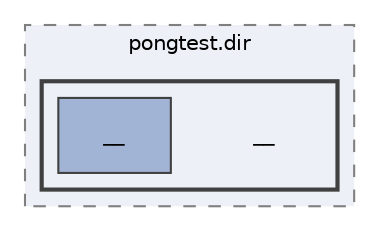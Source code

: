 digraph "/home/francisco/Projects/gameEngines/Pong/build/tests/pong/CMakeFiles/pongtest.dir/__"
{
 // LATEX_PDF_SIZE
  edge [fontname="Helvetica",fontsize="10",labelfontname="Helvetica",labelfontsize="10"];
  node [fontname="Helvetica",fontsize="10",shape=record];
  compound=true
  subgraph clusterdir_ece1da314d5ed098b6ebe9b965b2b0ec {
    graph [ bgcolor="#edf0f7", pencolor="grey50", style="filled,dashed,", label="pongtest.dir", fontname="Helvetica", fontsize="10", URL="dir_ece1da314d5ed098b6ebe9b965b2b0ec.html"]
  subgraph clusterdir_5e14c3dcb09ced93fb6eb2322474f1ae {
    graph [ bgcolor="#edf0f7", pencolor="grey25", style="filled,bold,", label="", fontname="Helvetica", fontsize="10", URL="dir_5e14c3dcb09ced93fb6eb2322474f1ae.html"]
    dir_5e14c3dcb09ced93fb6eb2322474f1ae [shape=plaintext, label="__"];
  dir_b32cb3a207b9f2b112c24b6cd1637275 [shape=box, label="__", style="filled,", fillcolor="#a2b4d6", color="grey25", URL="dir_b32cb3a207b9f2b112c24b6cd1637275.html"];
  }
  }
}
